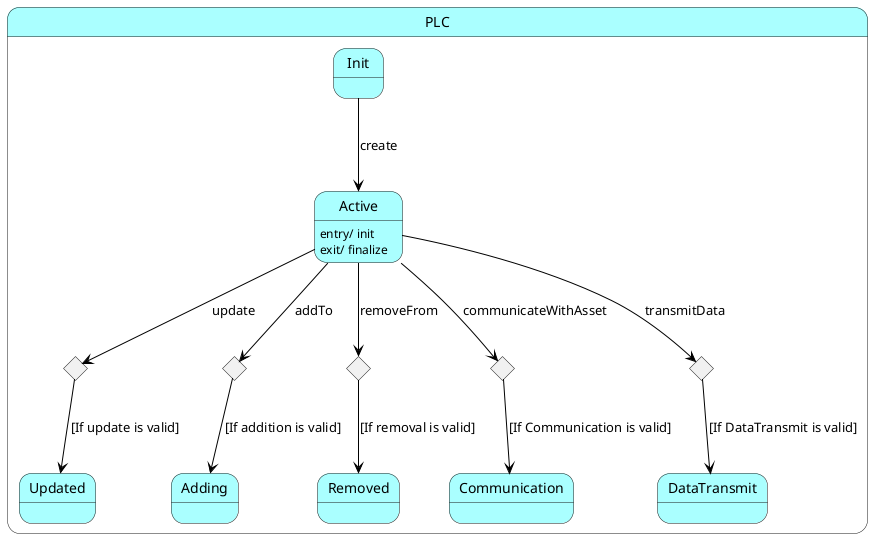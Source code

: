 @startuml



state PLC #aaffff {

    state Init #aaffff {
    }

    state Active #aaffff {
    }

    state Updated #aaffff {
    }

    state Adding #aaffff {
    }

    state Removed #aaffff {
    }

    state Communication #aaffff {
    }

    state DataTransmit #aaffff {
    }




Init -[#black]--> Active : create

Active: entry/ init

Active: exit/ finalize

state updateCondition <<choice>>
Active -[#black]--> updateCondition : update

updateCondition -[#black]--> Updated: [If update is valid]

state addToCondition <<choice>>
Active -[#black]--> addToCondition : addTo

addToCondition -[#black]--> Adding: [If addition is valid]

state removeFromCondition <<choice>>
Active -[#black]--> removeFromCondition : removeFrom

removeFromCondition -[#black]--> Removed: [If removal is valid]

state communicateWithAssetCondition <<choice>>
Active -[#black]--> communicateWithAssetCondition : communicateWithAsset

communicateWithAssetCondition -[#black]--> Communication: [If Communication is valid]

state transmitDataCondition <<choice>>
Active -[#black]--> transmitDataCondition : transmitData

transmitDataCondition -[#black]--> DataTransmit: [If DataTransmit is valid]

}


@enduml
